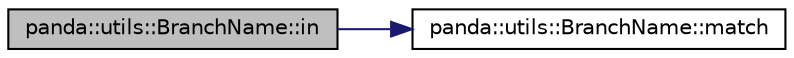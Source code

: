 digraph G
{
  edge [fontname="Helvetica",fontsize="10",labelfontname="Helvetica",labelfontsize="10"];
  node [fontname="Helvetica",fontsize="10",shape=record];
  rankdir=LR;
  Node1 [label="panda::utils::BranchName::in",height=0.2,width=0.4,color="black", fillcolor="grey75", style="filled" fontcolor="black"];
  Node1 -> Node2 [color="midnightblue",fontsize="10",style="solid"];
  Node2 [label="panda::utils::BranchName::match",height=0.2,width=0.4,color="black", fillcolor="white", style="filled",URL="$classpanda_1_1utils_1_1BranchName.html#ae67f0ec0a51cd28fe78c8e539aa9f95e",tooltip="Does the name match with the given name?"];
}
